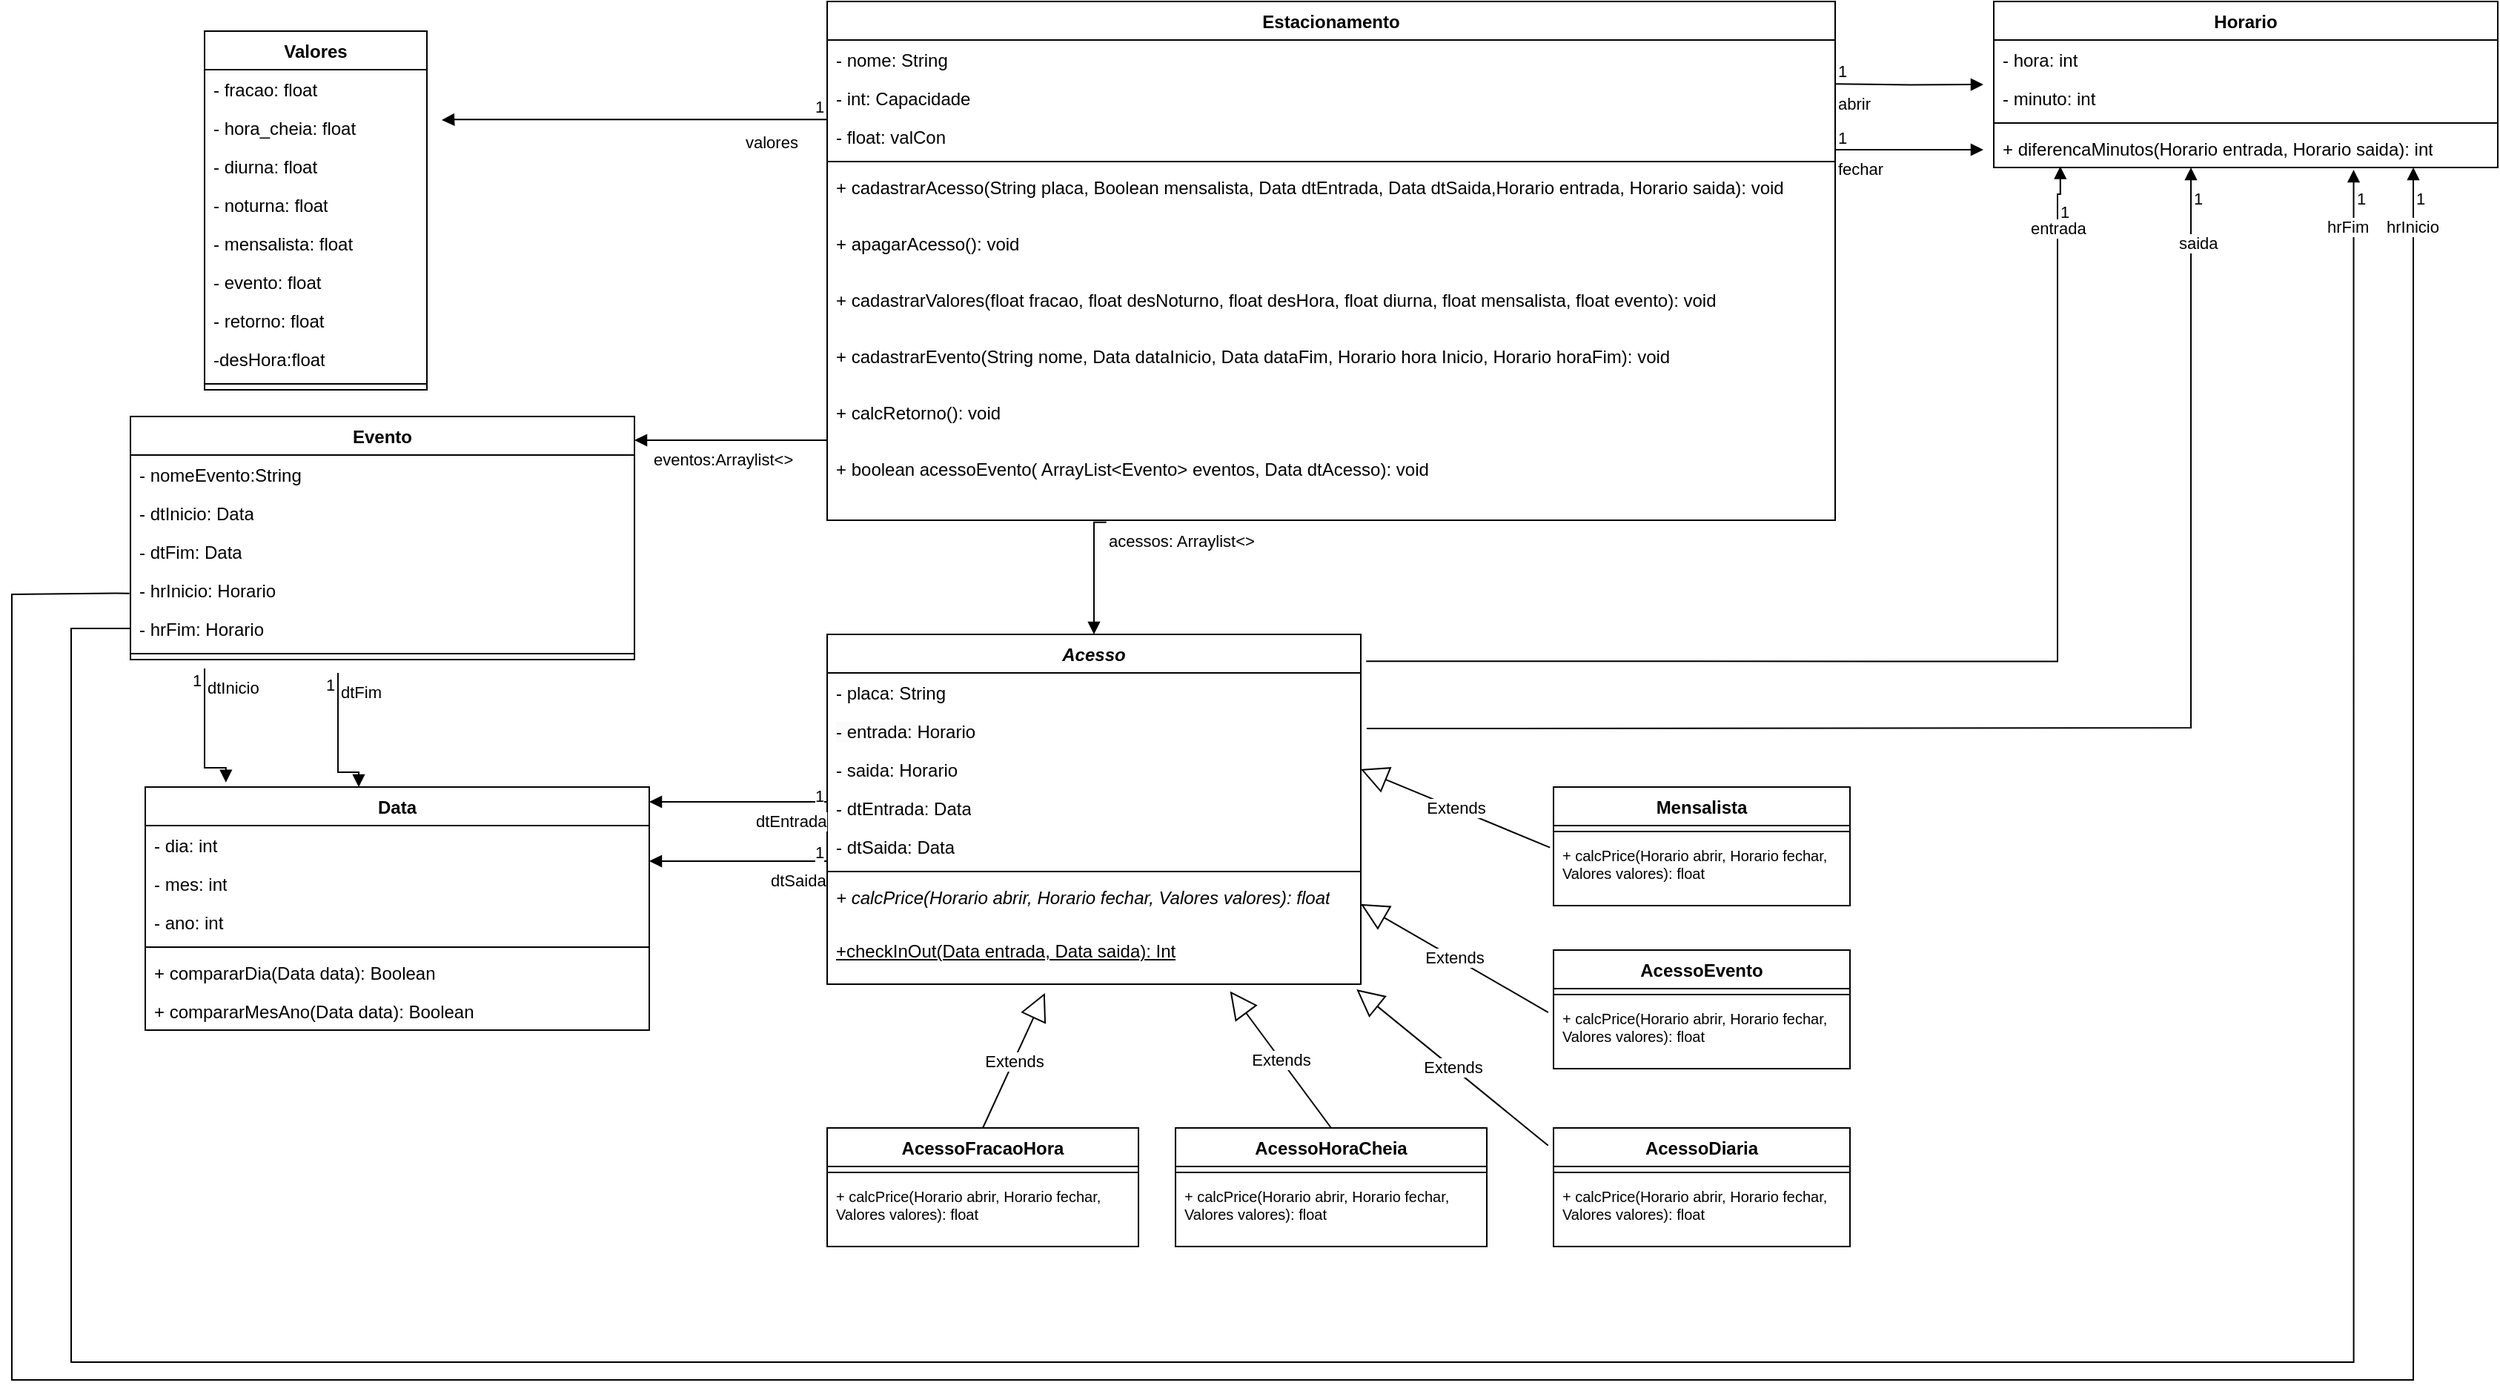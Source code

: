 <mxfile version="21.6.1" type="google">
  <diagram name="Página-1" id="K4VZ-ZxBRNYr0ZyjHb1p">
    <mxGraphModel grid="1" page="1" gridSize="10" guides="1" tooltips="1" connect="1" arrows="1" fold="1" pageScale="1" pageWidth="827" pageHeight="1169" math="0" shadow="0">
      <root>
        <mxCell id="0" />
        <mxCell id="1" parent="0" />
        <mxCell id="sTXnCufKBytnzqRQy0jV-4" value="Estacionamento" style="swimlane;fontStyle=1;align=center;verticalAlign=top;childLayout=stackLayout;horizontal=1;startSize=26;horizontalStack=0;resizeParent=1;resizeParentMax=0;resizeLast=0;collapsible=1;marginBottom=0;whiteSpace=wrap;html=1;" vertex="1" parent="1">
          <mxGeometry x="40" y="40" width="680" height="350" as="geometry" />
        </mxCell>
        <mxCell id="sTXnCufKBytnzqRQy0jV-5" value="- nome: String" style="text;strokeColor=none;fillColor=none;align=left;verticalAlign=top;spacingLeft=4;spacingRight=4;overflow=hidden;rotatable=0;points=[[0,0.5],[1,0.5]];portConstraint=eastwest;whiteSpace=wrap;html=1;" vertex="1" parent="sTXnCufKBytnzqRQy0jV-4">
          <mxGeometry y="26" width="680" height="26" as="geometry" />
        </mxCell>
        <mxCell id="sTXnCufKBytnzqRQy0jV-8" value="- int: Capacidade" style="text;strokeColor=none;fillColor=none;align=left;verticalAlign=top;spacingLeft=4;spacingRight=4;overflow=hidden;rotatable=0;points=[[0,0.5],[1,0.5]];portConstraint=eastwest;whiteSpace=wrap;html=1;" vertex="1" parent="sTXnCufKBytnzqRQy0jV-4">
          <mxGeometry y="52" width="680" height="26" as="geometry" />
        </mxCell>
        <mxCell id="sTXnCufKBytnzqRQy0jV-9" value="- float: valCon" style="text;strokeColor=none;fillColor=none;align=left;verticalAlign=top;spacingLeft=4;spacingRight=4;overflow=hidden;rotatable=0;points=[[0,0.5],[1,0.5]];portConstraint=eastwest;whiteSpace=wrap;html=1;" vertex="1" parent="sTXnCufKBytnzqRQy0jV-4">
          <mxGeometry y="78" width="680" height="26" as="geometry" />
        </mxCell>
        <mxCell id="sTXnCufKBytnzqRQy0jV-6" value="" style="line;strokeWidth=1;fillColor=none;align=left;verticalAlign=middle;spacingTop=-1;spacingLeft=3;spacingRight=3;rotatable=0;labelPosition=right;points=[];portConstraint=eastwest;strokeColor=inherit;" vertex="1" parent="sTXnCufKBytnzqRQy0jV-4">
          <mxGeometry y="104" width="680" height="8" as="geometry" />
        </mxCell>
        <mxCell id="sTXnCufKBytnzqRQy0jV-7" value="+ cadastrarAcesso(String placa, Boolean mensalista, Data dtEntrada, Data dtSaida,Horario entrada, Horario saida): void" style="text;strokeColor=none;fillColor=none;align=left;verticalAlign=top;spacingLeft=4;spacingRight=4;overflow=hidden;rotatable=0;points=[[0,0.5],[1,0.5]];portConstraint=eastwest;whiteSpace=wrap;html=1;" vertex="1" parent="sTXnCufKBytnzqRQy0jV-4">
          <mxGeometry y="112" width="680" height="38" as="geometry" />
        </mxCell>
        <mxCell id="sTXnCufKBytnzqRQy0jV-12" value="+ apagarAcesso(): void" style="text;strokeColor=none;fillColor=none;align=left;verticalAlign=top;spacingLeft=4;spacingRight=4;overflow=hidden;rotatable=0;points=[[0,0.5],[1,0.5]];portConstraint=eastwest;whiteSpace=wrap;html=1;" vertex="1" parent="sTXnCufKBytnzqRQy0jV-4">
          <mxGeometry y="150" width="680" height="38" as="geometry" />
        </mxCell>
        <mxCell id="sTXnCufKBytnzqRQy0jV-13" value="+ cadastrarValores(float fracao, float desNoturno, float desHora, float diurna, float mensalista, float evento): void" style="text;strokeColor=none;fillColor=none;align=left;verticalAlign=top;spacingLeft=4;spacingRight=4;overflow=hidden;rotatable=0;points=[[0,0.5],[1,0.5]];portConstraint=eastwest;whiteSpace=wrap;html=1;" vertex="1" parent="sTXnCufKBytnzqRQy0jV-4">
          <mxGeometry y="188" width="680" height="38" as="geometry" />
        </mxCell>
        <mxCell id="sTXnCufKBytnzqRQy0jV-14" value="+ cadastrarEvento(String nome, Data dataInicio, Data dataFim, Horario hora Inicio, Horario horaFim): void" style="text;strokeColor=none;fillColor=none;align=left;verticalAlign=top;spacingLeft=4;spacingRight=4;overflow=hidden;rotatable=0;points=[[0,0.5],[1,0.5]];portConstraint=eastwest;whiteSpace=wrap;html=1;" vertex="1" parent="sTXnCufKBytnzqRQy0jV-4">
          <mxGeometry y="226" width="680" height="38" as="geometry" />
        </mxCell>
        <mxCell id="sTXnCufKBytnzqRQy0jV-15" value="+ calcRetorno(): void" style="text;strokeColor=none;fillColor=none;align=left;verticalAlign=top;spacingLeft=4;spacingRight=4;overflow=hidden;rotatable=0;points=[[0,0.5],[1,0.5]];portConstraint=eastwest;whiteSpace=wrap;html=1;" vertex="1" parent="sTXnCufKBytnzqRQy0jV-4">
          <mxGeometry y="264" width="680" height="38" as="geometry" />
        </mxCell>
        <mxCell id="sTXnCufKBytnzqRQy0jV-16" value="+ boolean acessoEvento( ArrayList&amp;lt;Evento&amp;gt; eventos, Data dtAcesso): void" style="text;strokeColor=none;fillColor=none;align=left;verticalAlign=top;spacingLeft=4;spacingRight=4;overflow=hidden;rotatable=0;points=[[0,0.5],[1,0.5]];portConstraint=eastwest;whiteSpace=wrap;html=1;" vertex="1" parent="sTXnCufKBytnzqRQy0jV-4">
          <mxGeometry y="302" width="680" height="48" as="geometry" />
        </mxCell>
        <mxCell id="sTXnCufKBytnzqRQy0jV-17" value="&lt;i&gt;Acesso&lt;/i&gt;" style="swimlane;fontStyle=1;align=center;verticalAlign=top;childLayout=stackLayout;horizontal=1;startSize=26;horizontalStack=0;resizeParent=1;resizeParentMax=0;resizeLast=0;collapsible=1;marginBottom=0;whiteSpace=wrap;html=1;" vertex="1" parent="1">
          <mxGeometry x="40" y="467" width="360" height="236" as="geometry" />
        </mxCell>
        <mxCell id="sTXnCufKBytnzqRQy0jV-18" value="- placa: String" style="text;strokeColor=none;fillColor=none;align=left;verticalAlign=top;spacingLeft=4;spacingRight=4;overflow=hidden;rotatable=0;points=[[0,0.5],[1,0.5]];portConstraint=eastwest;whiteSpace=wrap;html=1;" vertex="1" parent="sTXnCufKBytnzqRQy0jV-17">
          <mxGeometry y="26" width="360" height="26" as="geometry" />
        </mxCell>
        <mxCell id="sTXnCufKBytnzqRQy0jV-21" value="&lt;span style=&quot;color: rgb(0, 0, 0); font-family: Helvetica; font-size: 12px; font-style: normal; font-variant-ligatures: normal; font-variant-caps: normal; font-weight: 400; letter-spacing: normal; orphans: 2; text-align: left; text-indent: 0px; text-transform: none; widows: 2; word-spacing: 0px; -webkit-text-stroke-width: 0px; background-color: rgb(251, 251, 251); text-decoration-thickness: initial; text-decoration-style: initial; text-decoration-color: initial; float: none; display: inline !important;&quot;&gt;- entrada: Horario&lt;/span&gt;" style="text;strokeColor=none;fillColor=none;align=left;verticalAlign=top;spacingLeft=4;spacingRight=4;overflow=hidden;rotatable=0;points=[[0,0.5],[1,0.5]];portConstraint=eastwest;whiteSpace=wrap;html=1;" vertex="1" parent="sTXnCufKBytnzqRQy0jV-17">
          <mxGeometry y="52" width="360" height="26" as="geometry" />
        </mxCell>
        <mxCell id="sTXnCufKBytnzqRQy0jV-22" value="- saida: Horario" style="text;strokeColor=none;fillColor=none;align=left;verticalAlign=top;spacingLeft=4;spacingRight=4;overflow=hidden;rotatable=0;points=[[0,0.5],[1,0.5]];portConstraint=eastwest;whiteSpace=wrap;html=1;" vertex="1" parent="sTXnCufKBytnzqRQy0jV-17">
          <mxGeometry y="78" width="360" height="26" as="geometry" />
        </mxCell>
        <mxCell id="sTXnCufKBytnzqRQy0jV-23" value="- dtEntrada: Data" style="text;strokeColor=none;fillColor=none;align=left;verticalAlign=top;spacingLeft=4;spacingRight=4;overflow=hidden;rotatable=0;points=[[0,0.5],[1,0.5]];portConstraint=eastwest;whiteSpace=wrap;html=1;" vertex="1" parent="sTXnCufKBytnzqRQy0jV-17">
          <mxGeometry y="104" width="360" height="26" as="geometry" />
        </mxCell>
        <mxCell id="sTXnCufKBytnzqRQy0jV-24" value="- dtSaida: Data" style="text;strokeColor=none;fillColor=none;align=left;verticalAlign=top;spacingLeft=4;spacingRight=4;overflow=hidden;rotatable=0;points=[[0,0.5],[1,0.5]];portConstraint=eastwest;whiteSpace=wrap;html=1;" vertex="1" parent="sTXnCufKBytnzqRQy0jV-17">
          <mxGeometry y="130" width="360" height="26" as="geometry" />
        </mxCell>
        <mxCell id="sTXnCufKBytnzqRQy0jV-19" value="" style="line;strokeWidth=1;fillColor=none;align=left;verticalAlign=middle;spacingTop=-1;spacingLeft=3;spacingRight=3;rotatable=0;labelPosition=right;points=[];portConstraint=eastwest;strokeColor=inherit;" vertex="1" parent="sTXnCufKBytnzqRQy0jV-17">
          <mxGeometry y="156" width="360" height="8" as="geometry" />
        </mxCell>
        <mxCell id="sTXnCufKBytnzqRQy0jV-20" value="&lt;i&gt;+ calcPrice(Horario abrir, Horario fechar, Valores valores): float&lt;/i&gt;" style="text;strokeColor=none;fillColor=none;align=left;verticalAlign=top;spacingLeft=4;spacingRight=4;overflow=hidden;rotatable=0;points=[[0,0.5],[1,0.5]];portConstraint=eastwest;whiteSpace=wrap;html=1;" vertex="1" parent="sTXnCufKBytnzqRQy0jV-17">
          <mxGeometry y="164" width="360" height="36" as="geometry" />
        </mxCell>
        <mxCell id="sTXnCufKBytnzqRQy0jV-25" value="&lt;u&gt;+checkInOut(Data entrada, Data saida): Int&lt;/u&gt;" style="text;strokeColor=none;fillColor=none;align=left;verticalAlign=top;spacingLeft=4;spacingRight=4;overflow=hidden;rotatable=0;points=[[0,0.5],[1,0.5]];portConstraint=eastwest;whiteSpace=wrap;html=1;" vertex="1" parent="sTXnCufKBytnzqRQy0jV-17">
          <mxGeometry y="200" width="360" height="36" as="geometry" />
        </mxCell>
        <mxCell id="sTXnCufKBytnzqRQy0jV-26" value="AcessoHoraCheia" style="swimlane;fontStyle=1;align=center;verticalAlign=top;childLayout=stackLayout;horizontal=1;startSize=26;horizontalStack=0;resizeParent=1;resizeParentMax=0;resizeLast=0;collapsible=1;marginBottom=0;whiteSpace=wrap;html=1;" vertex="1" parent="1">
          <mxGeometry x="275" y="800" width="210" height="80" as="geometry" />
        </mxCell>
        <mxCell id="sTXnCufKBytnzqRQy0jV-28" value="" style="line;strokeWidth=1;fillColor=none;align=left;verticalAlign=middle;spacingTop=-1;spacingLeft=3;spacingRight=3;rotatable=0;labelPosition=right;points=[];portConstraint=eastwest;strokeColor=inherit;" vertex="1" parent="sTXnCufKBytnzqRQy0jV-26">
          <mxGeometry y="26" width="210" height="8" as="geometry" />
        </mxCell>
        <mxCell id="sTXnCufKBytnzqRQy0jV-29" value="&lt;span style=&quot;border-color: var(--border-color); font-size: 10px;&quot;&gt;+ calcPrice(Horario abrir, Horario fechar, Valores valores): float&lt;/span&gt;" style="text;strokeColor=none;fillColor=none;align=left;verticalAlign=top;spacingLeft=4;spacingRight=4;overflow=hidden;rotatable=0;points=[[0,0.5],[1,0.5]];portConstraint=eastwest;whiteSpace=wrap;html=1;fontSize=10;" vertex="1" parent="sTXnCufKBytnzqRQy0jV-26">
          <mxGeometry y="34" width="210" height="46" as="geometry" />
        </mxCell>
        <mxCell id="sTXnCufKBytnzqRQy0jV-30" value="AcessoFracaoHora" style="swimlane;fontStyle=1;align=center;verticalAlign=top;childLayout=stackLayout;horizontal=1;startSize=26;horizontalStack=0;resizeParent=1;resizeParentMax=0;resizeLast=0;collapsible=1;marginBottom=0;whiteSpace=wrap;html=1;" vertex="1" parent="1">
          <mxGeometry x="40" y="800" width="210" height="80" as="geometry" />
        </mxCell>
        <mxCell id="sTXnCufKBytnzqRQy0jV-31" value="" style="line;strokeWidth=1;fillColor=none;align=left;verticalAlign=middle;spacingTop=-1;spacingLeft=3;spacingRight=3;rotatable=0;labelPosition=right;points=[];portConstraint=eastwest;strokeColor=inherit;" vertex="1" parent="sTXnCufKBytnzqRQy0jV-30">
          <mxGeometry y="26" width="210" height="8" as="geometry" />
        </mxCell>
        <mxCell id="sTXnCufKBytnzqRQy0jV-32" value="&lt;span style=&quot;border-color: var(--border-color); font-size: 10px;&quot;&gt;+ calcPrice(Horario abrir, Horario fechar, Valores valores): float&lt;/span&gt;" style="text;strokeColor=none;fillColor=none;align=left;verticalAlign=top;spacingLeft=4;spacingRight=4;overflow=hidden;rotatable=0;points=[[0,0.5],[1,0.5]];portConstraint=eastwest;whiteSpace=wrap;html=1;fontSize=10;" vertex="1" parent="sTXnCufKBytnzqRQy0jV-30">
          <mxGeometry y="34" width="210" height="46" as="geometry" />
        </mxCell>
        <mxCell id="sTXnCufKBytnzqRQy0jV-33" value="AcessoEvento" style="swimlane;fontStyle=1;align=center;verticalAlign=top;childLayout=stackLayout;horizontal=1;startSize=26;horizontalStack=0;resizeParent=1;resizeParentMax=0;resizeLast=0;collapsible=1;marginBottom=0;whiteSpace=wrap;html=1;" vertex="1" parent="1">
          <mxGeometry x="530" y="680" width="200" height="80" as="geometry" />
        </mxCell>
        <mxCell id="sTXnCufKBytnzqRQy0jV-34" value="" style="line;strokeWidth=1;fillColor=none;align=left;verticalAlign=middle;spacingTop=-1;spacingLeft=3;spacingRight=3;rotatable=0;labelPosition=right;points=[];portConstraint=eastwest;strokeColor=inherit;" vertex="1" parent="sTXnCufKBytnzqRQy0jV-33">
          <mxGeometry y="26" width="200" height="8" as="geometry" />
        </mxCell>
        <mxCell id="sTXnCufKBytnzqRQy0jV-35" value="&lt;span style=&quot;border-color: var(--border-color); font-size: 10px;&quot;&gt;&lt;font style=&quot;font-size: 10px;&quot;&gt;+ calcPrice(Horario abrir, Horario fechar, Valores valores): float&lt;/font&gt;&lt;/span&gt;" style="text;strokeColor=none;fillColor=none;align=left;verticalAlign=top;spacingLeft=4;spacingRight=4;overflow=hidden;rotatable=0;points=[[0,0.5],[1,0.5]];portConstraint=eastwest;whiteSpace=wrap;html=1;fontSize=10;" vertex="1" parent="sTXnCufKBytnzqRQy0jV-33">
          <mxGeometry y="34" width="200" height="46" as="geometry" />
        </mxCell>
        <mxCell id="sTXnCufKBytnzqRQy0jV-36" value="Mensalista" style="swimlane;fontStyle=1;align=center;verticalAlign=top;childLayout=stackLayout;horizontal=1;startSize=26;horizontalStack=0;resizeParent=1;resizeParentMax=0;resizeLast=0;collapsible=1;marginBottom=0;whiteSpace=wrap;html=1;" vertex="1" parent="1">
          <mxGeometry x="530" y="570" width="200" height="80" as="geometry" />
        </mxCell>
        <mxCell id="sTXnCufKBytnzqRQy0jV-37" value="" style="line;strokeWidth=1;fillColor=none;align=left;verticalAlign=middle;spacingTop=-1;spacingLeft=3;spacingRight=3;rotatable=0;labelPosition=right;points=[];portConstraint=eastwest;strokeColor=inherit;" vertex="1" parent="sTXnCufKBytnzqRQy0jV-36">
          <mxGeometry y="26" width="200" height="8" as="geometry" />
        </mxCell>
        <mxCell id="sTXnCufKBytnzqRQy0jV-38" value="+ calcPrice(Horario abrir, Horario fechar, Valores valores): float" style="text;strokeColor=none;fillColor=none;align=left;verticalAlign=top;spacingLeft=4;spacingRight=4;overflow=hidden;rotatable=0;points=[[0,0.5],[1,0.5]];portConstraint=eastwest;whiteSpace=wrap;html=1;fontSize=10;" vertex="1" parent="sTXnCufKBytnzqRQy0jV-36">
          <mxGeometry y="34" width="200" height="46" as="geometry" />
        </mxCell>
        <mxCell id="sTXnCufKBytnzqRQy0jV-39" value="AcessoDiaria" style="swimlane;fontStyle=1;align=center;verticalAlign=top;childLayout=stackLayout;horizontal=1;startSize=26;horizontalStack=0;resizeParent=1;resizeParentMax=0;resizeLast=0;collapsible=1;marginBottom=0;whiteSpace=wrap;html=1;" vertex="1" parent="1">
          <mxGeometry x="530" y="800" width="200" height="80" as="geometry" />
        </mxCell>
        <mxCell id="sTXnCufKBytnzqRQy0jV-40" value="" style="line;strokeWidth=1;fillColor=none;align=left;verticalAlign=middle;spacingTop=-1;spacingLeft=3;spacingRight=3;rotatable=0;labelPosition=right;points=[];portConstraint=eastwest;strokeColor=inherit;" vertex="1" parent="sTXnCufKBytnzqRQy0jV-39">
          <mxGeometry y="26" width="200" height="8" as="geometry" />
        </mxCell>
        <mxCell id="sTXnCufKBytnzqRQy0jV-41" value="&lt;span style=&quot;border-color: var(--border-color); font-size: 10px;&quot;&gt;+ calcPrice(Horario abrir, Horario fechar, Valores valores): float&lt;/span&gt;" style="text;strokeColor=none;fillColor=none;align=left;verticalAlign=top;spacingLeft=4;spacingRight=4;overflow=hidden;rotatable=0;points=[[0,0.5],[1,0.5]];portConstraint=eastwest;whiteSpace=wrap;html=1;fontSize=10;" vertex="1" parent="sTXnCufKBytnzqRQy0jV-39">
          <mxGeometry y="34" width="200" height="46" as="geometry" />
        </mxCell>
        <mxCell id="sTXnCufKBytnzqRQy0jV-42" value="Horario" style="swimlane;fontStyle=1;align=center;verticalAlign=top;childLayout=stackLayout;horizontal=1;startSize=26;horizontalStack=0;resizeParent=1;resizeParentMax=0;resizeLast=0;collapsible=1;marginBottom=0;whiteSpace=wrap;html=1;" vertex="1" parent="1">
          <mxGeometry x="827" y="40" width="340" height="112" as="geometry" />
        </mxCell>
        <mxCell id="sTXnCufKBytnzqRQy0jV-43" value="- hora: int" style="text;strokeColor=none;fillColor=none;align=left;verticalAlign=top;spacingLeft=4;spacingRight=4;overflow=hidden;rotatable=0;points=[[0,0.5],[1,0.5]];portConstraint=eastwest;whiteSpace=wrap;html=1;" vertex="1" parent="sTXnCufKBytnzqRQy0jV-42">
          <mxGeometry y="26" width="340" height="26" as="geometry" />
        </mxCell>
        <mxCell id="sTXnCufKBytnzqRQy0jV-46" value="- minuto: int" style="text;strokeColor=none;fillColor=none;align=left;verticalAlign=top;spacingLeft=4;spacingRight=4;overflow=hidden;rotatable=0;points=[[0,0.5],[1,0.5]];portConstraint=eastwest;whiteSpace=wrap;html=1;" vertex="1" parent="sTXnCufKBytnzqRQy0jV-42">
          <mxGeometry y="52" width="340" height="26" as="geometry" />
        </mxCell>
        <mxCell id="sTXnCufKBytnzqRQy0jV-44" value="" style="line;strokeWidth=1;fillColor=none;align=left;verticalAlign=middle;spacingTop=-1;spacingLeft=3;spacingRight=3;rotatable=0;labelPosition=right;points=[];portConstraint=eastwest;strokeColor=inherit;" vertex="1" parent="sTXnCufKBytnzqRQy0jV-42">
          <mxGeometry y="78" width="340" height="8" as="geometry" />
        </mxCell>
        <mxCell id="sTXnCufKBytnzqRQy0jV-45" value="+ diferencaMinutos(Horario entrada, Horario saida): int" style="text;strokeColor=none;fillColor=none;align=left;verticalAlign=top;spacingLeft=4;spacingRight=4;overflow=hidden;rotatable=0;points=[[0,0.5],[1,0.5]];portConstraint=eastwest;whiteSpace=wrap;html=1;" vertex="1" parent="sTXnCufKBytnzqRQy0jV-42">
          <mxGeometry y="86" width="340" height="26" as="geometry" />
        </mxCell>
        <mxCell id="sTXnCufKBytnzqRQy0jV-47" value="Data" style="swimlane;fontStyle=1;align=center;verticalAlign=top;childLayout=stackLayout;horizontal=1;startSize=26;horizontalStack=0;resizeParent=1;resizeParentMax=0;resizeLast=0;collapsible=1;marginBottom=0;whiteSpace=wrap;html=1;" vertex="1" parent="1">
          <mxGeometry x="-420" y="570" width="340" height="164" as="geometry" />
        </mxCell>
        <mxCell id="sTXnCufKBytnzqRQy0jV-48" value="- dia: int" style="text;strokeColor=none;fillColor=none;align=left;verticalAlign=top;spacingLeft=4;spacingRight=4;overflow=hidden;rotatable=0;points=[[0,0.5],[1,0.5]];portConstraint=eastwest;whiteSpace=wrap;html=1;" vertex="1" parent="sTXnCufKBytnzqRQy0jV-47">
          <mxGeometry y="26" width="340" height="26" as="geometry" />
        </mxCell>
        <mxCell id="sTXnCufKBytnzqRQy0jV-49" value="- mes: int" style="text;strokeColor=none;fillColor=none;align=left;verticalAlign=top;spacingLeft=4;spacingRight=4;overflow=hidden;rotatable=0;points=[[0,0.5],[1,0.5]];portConstraint=eastwest;whiteSpace=wrap;html=1;" vertex="1" parent="sTXnCufKBytnzqRQy0jV-47">
          <mxGeometry y="52" width="340" height="26" as="geometry" />
        </mxCell>
        <mxCell id="sTXnCufKBytnzqRQy0jV-52" value="- ano: int" style="text;strokeColor=none;fillColor=none;align=left;verticalAlign=top;spacingLeft=4;spacingRight=4;overflow=hidden;rotatable=0;points=[[0,0.5],[1,0.5]];portConstraint=eastwest;whiteSpace=wrap;html=1;" vertex="1" parent="sTXnCufKBytnzqRQy0jV-47">
          <mxGeometry y="78" width="340" height="26" as="geometry" />
        </mxCell>
        <mxCell id="sTXnCufKBytnzqRQy0jV-50" value="" style="line;strokeWidth=1;fillColor=none;align=left;verticalAlign=middle;spacingTop=-1;spacingLeft=3;spacingRight=3;rotatable=0;labelPosition=right;points=[];portConstraint=eastwest;strokeColor=inherit;" vertex="1" parent="sTXnCufKBytnzqRQy0jV-47">
          <mxGeometry y="104" width="340" height="8" as="geometry" />
        </mxCell>
        <mxCell id="sTXnCufKBytnzqRQy0jV-51" value="+ compararDia(Data data): Boolean" style="text;strokeColor=none;fillColor=none;align=left;verticalAlign=top;spacingLeft=4;spacingRight=4;overflow=hidden;rotatable=0;points=[[0,0.5],[1,0.5]];portConstraint=eastwest;whiteSpace=wrap;html=1;" vertex="1" parent="sTXnCufKBytnzqRQy0jV-47">
          <mxGeometry y="112" width="340" height="26" as="geometry" />
        </mxCell>
        <mxCell id="sTXnCufKBytnzqRQy0jV-53" value="+ compararMesAno(Data data): Boolean" style="text;strokeColor=none;fillColor=none;align=left;verticalAlign=top;spacingLeft=4;spacingRight=4;overflow=hidden;rotatable=0;points=[[0,0.5],[1,0.5]];portConstraint=eastwest;whiteSpace=wrap;html=1;" vertex="1" parent="sTXnCufKBytnzqRQy0jV-47">
          <mxGeometry y="138" width="340" height="26" as="geometry" />
        </mxCell>
        <mxCell id="sTXnCufKBytnzqRQy0jV-54" value="Evento" style="swimlane;fontStyle=1;align=center;verticalAlign=top;childLayout=stackLayout;horizontal=1;startSize=26;horizontalStack=0;resizeParent=1;resizeParentMax=0;resizeLast=0;collapsible=1;marginBottom=0;whiteSpace=wrap;html=1;" vertex="1" parent="1">
          <mxGeometry x="-430" y="320" width="340" height="164" as="geometry" />
        </mxCell>
        <mxCell id="sTXnCufKBytnzqRQy0jV-55" value="- nomeEvento:String" style="text;strokeColor=none;fillColor=none;align=left;verticalAlign=top;spacingLeft=4;spacingRight=4;overflow=hidden;rotatable=0;points=[[0,0.5],[1,0.5]];portConstraint=eastwest;whiteSpace=wrap;html=1;" vertex="1" parent="sTXnCufKBytnzqRQy0jV-54">
          <mxGeometry y="26" width="340" height="26" as="geometry" />
        </mxCell>
        <mxCell id="sTXnCufKBytnzqRQy0jV-56" value="- dtInicio: Data" style="text;strokeColor=none;fillColor=none;align=left;verticalAlign=top;spacingLeft=4;spacingRight=4;overflow=hidden;rotatable=0;points=[[0,0.5],[1,0.5]];portConstraint=eastwest;whiteSpace=wrap;html=1;" vertex="1" parent="sTXnCufKBytnzqRQy0jV-54">
          <mxGeometry y="52" width="340" height="26" as="geometry" />
        </mxCell>
        <mxCell id="sTXnCufKBytnzqRQy0jV-57" value="- dtFim: Data" style="text;strokeColor=none;fillColor=none;align=left;verticalAlign=top;spacingLeft=4;spacingRight=4;overflow=hidden;rotatable=0;points=[[0,0.5],[1,0.5]];portConstraint=eastwest;whiteSpace=wrap;html=1;" vertex="1" parent="sTXnCufKBytnzqRQy0jV-54">
          <mxGeometry y="78" width="340" height="26" as="geometry" />
        </mxCell>
        <mxCell id="sTXnCufKBytnzqRQy0jV-61" value="- hrInicio: Horario" style="text;strokeColor=none;fillColor=none;align=left;verticalAlign=top;spacingLeft=4;spacingRight=4;overflow=hidden;rotatable=0;points=[[0,0.5],[1,0.5]];portConstraint=eastwest;whiteSpace=wrap;html=1;" vertex="1" parent="sTXnCufKBytnzqRQy0jV-54">
          <mxGeometry y="104" width="340" height="26" as="geometry" />
        </mxCell>
        <mxCell id="sTXnCufKBytnzqRQy0jV-62" value="- hrFim: Horario" style="text;strokeColor=none;fillColor=none;align=left;verticalAlign=top;spacingLeft=4;spacingRight=4;overflow=hidden;rotatable=0;points=[[0,0.5],[1,0.5]];portConstraint=eastwest;whiteSpace=wrap;html=1;" vertex="1" parent="sTXnCufKBytnzqRQy0jV-54">
          <mxGeometry y="130" width="340" height="26" as="geometry" />
        </mxCell>
        <mxCell id="sTXnCufKBytnzqRQy0jV-58" value="" style="line;strokeWidth=1;fillColor=none;align=left;verticalAlign=middle;spacingTop=-1;spacingLeft=3;spacingRight=3;rotatable=0;labelPosition=right;points=[];portConstraint=eastwest;strokeColor=inherit;" vertex="1" parent="sTXnCufKBytnzqRQy0jV-54">
          <mxGeometry y="156" width="340" height="8" as="geometry" />
        </mxCell>
        <mxCell id="sTXnCufKBytnzqRQy0jV-67" value="Valores" style="swimlane;fontStyle=1;align=center;verticalAlign=top;childLayout=stackLayout;horizontal=1;startSize=26;horizontalStack=0;resizeParent=1;resizeParentMax=0;resizeLast=0;collapsible=1;marginBottom=0;whiteSpace=wrap;html=1;" vertex="1" parent="1">
          <mxGeometry x="-380" y="60" width="150" height="242" as="geometry" />
        </mxCell>
        <mxCell id="sTXnCufKBytnzqRQy0jV-68" value="- fracao: float" style="text;strokeColor=none;fillColor=none;align=left;verticalAlign=top;spacingLeft=4;spacingRight=4;overflow=hidden;rotatable=0;points=[[0,0.5],[1,0.5]];portConstraint=eastwest;whiteSpace=wrap;html=1;" vertex="1" parent="sTXnCufKBytnzqRQy0jV-67">
          <mxGeometry y="26" width="150" height="26" as="geometry" />
        </mxCell>
        <mxCell id="sTXnCufKBytnzqRQy0jV-69" value="- hora_cheia: float" style="text;strokeColor=none;fillColor=none;align=left;verticalAlign=top;spacingLeft=4;spacingRight=4;overflow=hidden;rotatable=0;points=[[0,0.5],[1,0.5]];portConstraint=eastwest;whiteSpace=wrap;html=1;" vertex="1" parent="sTXnCufKBytnzqRQy0jV-67">
          <mxGeometry y="52" width="150" height="26" as="geometry" />
        </mxCell>
        <mxCell id="sTXnCufKBytnzqRQy0jV-70" value="- diurna: float" style="text;strokeColor=none;fillColor=none;align=left;verticalAlign=top;spacingLeft=4;spacingRight=4;overflow=hidden;rotatable=0;points=[[0,0.5],[1,0.5]];portConstraint=eastwest;whiteSpace=wrap;html=1;" vertex="1" parent="sTXnCufKBytnzqRQy0jV-67">
          <mxGeometry y="78" width="150" height="26" as="geometry" />
        </mxCell>
        <mxCell id="sTXnCufKBytnzqRQy0jV-71" value="- noturna: float" style="text;strokeColor=none;fillColor=none;align=left;verticalAlign=top;spacingLeft=4;spacingRight=4;overflow=hidden;rotatable=0;points=[[0,0.5],[1,0.5]];portConstraint=eastwest;whiteSpace=wrap;html=1;" vertex="1" parent="sTXnCufKBytnzqRQy0jV-67">
          <mxGeometry y="104" width="150" height="26" as="geometry" />
        </mxCell>
        <mxCell id="sTXnCufKBytnzqRQy0jV-72" value="- mensalista: float" style="text;strokeColor=none;fillColor=none;align=left;verticalAlign=top;spacingLeft=4;spacingRight=4;overflow=hidden;rotatable=0;points=[[0,0.5],[1,0.5]];portConstraint=eastwest;whiteSpace=wrap;html=1;" vertex="1" parent="sTXnCufKBytnzqRQy0jV-67">
          <mxGeometry y="130" width="150" height="26" as="geometry" />
        </mxCell>
        <mxCell id="sTXnCufKBytnzqRQy0jV-73" value="- evento: float" style="text;strokeColor=none;fillColor=none;align=left;verticalAlign=top;spacingLeft=4;spacingRight=4;overflow=hidden;rotatable=0;points=[[0,0.5],[1,0.5]];portConstraint=eastwest;whiteSpace=wrap;html=1;" vertex="1" parent="sTXnCufKBytnzqRQy0jV-67">
          <mxGeometry y="156" width="150" height="26" as="geometry" />
        </mxCell>
        <mxCell id="sTXnCufKBytnzqRQy0jV-74" value="- retorno: float" style="text;strokeColor=none;fillColor=none;align=left;verticalAlign=top;spacingLeft=4;spacingRight=4;overflow=hidden;rotatable=0;points=[[0,0.5],[1,0.5]];portConstraint=eastwest;whiteSpace=wrap;html=1;" vertex="1" parent="sTXnCufKBytnzqRQy0jV-67">
          <mxGeometry y="182" width="150" height="26" as="geometry" />
        </mxCell>
        <mxCell id="sTXnCufKBytnzqRQy0jV-75" value="-desHora:float" style="text;strokeColor=none;fillColor=none;align=left;verticalAlign=top;spacingLeft=4;spacingRight=4;overflow=hidden;rotatable=0;points=[[0,0.5],[1,0.5]];portConstraint=eastwest;whiteSpace=wrap;html=1;" vertex="1" parent="sTXnCufKBytnzqRQy0jV-67">
          <mxGeometry y="208" width="150" height="26" as="geometry" />
        </mxCell>
        <mxCell id="sTXnCufKBytnzqRQy0jV-76" style="line;strokeWidth=1;fillColor=none;align=left;verticalAlign=middle;spacingTop=-1;spacingLeft=3;spacingRight=3;rotatable=0;labelPosition=right;points=[];portConstraint=eastwest;strokeColor=inherit;" vertex="1" parent="sTXnCufKBytnzqRQy0jV-67">
          <mxGeometry y="234" width="150" height="8" as="geometry" />
        </mxCell>
        <mxCell id="sTXnCufKBytnzqRQy0jV-77" value="Extends" style="endArrow=block;endSize=16;endFill=0;html=1;rounded=0;exitX=0.5;exitY=0;exitDx=0;exitDy=0;entryX=0.408;entryY=1.167;entryDx=0;entryDy=0;entryPerimeter=0;" edge="1" parent="1" source="sTXnCufKBytnzqRQy0jV-30" target="sTXnCufKBytnzqRQy0jV-25">
          <mxGeometry width="160" relative="1" as="geometry">
            <mxPoint x="140" y="760" as="sourcePoint" />
            <mxPoint x="300" y="760" as="targetPoint" />
          </mxGeometry>
        </mxCell>
        <mxCell id="sTXnCufKBytnzqRQy0jV-78" value="Extends" style="endArrow=block;endSize=16;endFill=0;html=1;rounded=0;exitX=0.5;exitY=0;exitDx=0;exitDy=0;entryX=0.755;entryY=1.134;entryDx=0;entryDy=0;entryPerimeter=0;" edge="1" parent="1" source="sTXnCufKBytnzqRQy0jV-26" target="sTXnCufKBytnzqRQy0jV-25">
          <mxGeometry width="160" relative="1" as="geometry">
            <mxPoint x="370" y="760" as="sourcePoint" />
            <mxPoint x="530" y="760" as="targetPoint" />
          </mxGeometry>
        </mxCell>
        <mxCell id="sTXnCufKBytnzqRQy0jV-79" value="Extends" style="endArrow=block;endSize=16;endFill=0;html=1;rounded=0;exitX=-0.018;exitY=0.149;exitDx=0;exitDy=0;exitPerimeter=0;entryX=0.992;entryY=1.097;entryDx=0;entryDy=0;entryPerimeter=0;" edge="1" parent="1" source="sTXnCufKBytnzqRQy0jV-39" target="sTXnCufKBytnzqRQy0jV-25">
          <mxGeometry width="160" relative="1" as="geometry">
            <mxPoint x="390" y="730" as="sourcePoint" />
            <mxPoint x="410" y="710" as="targetPoint" />
          </mxGeometry>
        </mxCell>
        <mxCell id="sTXnCufKBytnzqRQy0jV-80" value="Extends" style="endArrow=block;endSize=16;endFill=0;html=1;rounded=0;exitX=-0.018;exitY=0.174;exitDx=0;exitDy=0;exitPerimeter=0;entryX=1;entryY=0.5;entryDx=0;entryDy=0;" edge="1" parent="1" source="sTXnCufKBytnzqRQy0jV-35" target="sTXnCufKBytnzqRQy0jV-20">
          <mxGeometry width="160" relative="1" as="geometry">
            <mxPoint x="430" y="570" as="sourcePoint" />
            <mxPoint x="400" y="550" as="targetPoint" />
          </mxGeometry>
        </mxCell>
        <mxCell id="sTXnCufKBytnzqRQy0jV-81" value="Extends" style="endArrow=block;endSize=16;endFill=0;html=1;rounded=0;exitX=-0.012;exitY=0.148;exitDx=0;exitDy=0;exitPerimeter=0;entryX=1;entryY=0.5;entryDx=0;entryDy=0;" edge="1" parent="1" source="sTXnCufKBytnzqRQy0jV-38" target="sTXnCufKBytnzqRQy0jV-22">
          <mxGeometry width="160" relative="1" as="geometry">
            <mxPoint x="500" y="470" as="sourcePoint" />
            <mxPoint x="410" y="540" as="targetPoint" />
          </mxGeometry>
        </mxCell>
        <mxCell id="sTXnCufKBytnzqRQy0jV-82" value="acessos: Arraylist&amp;lt;&amp;gt;" style="endArrow=block;endFill=1;html=1;edgeStyle=orthogonalEdgeStyle;align=left;verticalAlign=top;rounded=0;exitX=0.277;exitY=1.029;exitDx=0;exitDy=0;exitPerimeter=0;entryX=0.5;entryY=0;entryDx=0;entryDy=0;" edge="1" parent="1" source="sTXnCufKBytnzqRQy0jV-16" target="sTXnCufKBytnzqRQy0jV-17">
          <mxGeometry x="-1" relative="1" as="geometry">
            <mxPoint x="210" y="410" as="sourcePoint" />
            <mxPoint x="370" y="410" as="targetPoint" />
            <Array as="points">
              <mxPoint x="220" y="391" />
            </Array>
          </mxGeometry>
        </mxCell>
        <mxCell id="sTXnCufKBytnzqRQy0jV-84" value="eventos:Arraylist&amp;lt;&amp;gt;" style="endArrow=block;endFill=1;html=1;edgeStyle=orthogonalEdgeStyle;align=left;verticalAlign=top;rounded=0;" edge="1" parent="1">
          <mxGeometry x="0.832" relative="1" as="geometry">
            <mxPoint x="40" y="336" as="sourcePoint" />
            <mxPoint x="-90" y="336" as="targetPoint" />
            <Array as="points">
              <mxPoint x="30" y="336" />
            </Array>
            <mxPoint as="offset" />
          </mxGeometry>
        </mxCell>
        <mxCell id="sTXnCufKBytnzqRQy0jV-87" value="valores" style="endArrow=block;endFill=1;html=1;edgeStyle=orthogonalEdgeStyle;align=left;verticalAlign=top;rounded=0;exitX=0;exitY=0.063;exitDx=0;exitDy=0;exitPerimeter=0;" edge="1" parent="1" source="sTXnCufKBytnzqRQy0jV-9">
          <mxGeometry x="-0.56" y="2" relative="1" as="geometry">
            <mxPoint x="-70" y="320" as="sourcePoint" />
            <mxPoint x="-220" y="120" as="targetPoint" />
            <Array as="points">
              <mxPoint x="-210" y="120" />
            </Array>
            <mxPoint as="offset" />
          </mxGeometry>
        </mxCell>
        <mxCell id="sTXnCufKBytnzqRQy0jV-88" value="1" style="edgeLabel;resizable=0;html=1;align=left;verticalAlign=bottom;" connectable="0" vertex="1" parent="sTXnCufKBytnzqRQy0jV-87">
          <mxGeometry x="-1" relative="1" as="geometry">
            <mxPoint x="-10" as="offset" />
          </mxGeometry>
        </mxCell>
        <mxCell id="sTXnCufKBytnzqRQy0jV-93" value="abrir" style="endArrow=block;endFill=1;html=1;edgeStyle=orthogonalEdgeStyle;align=left;verticalAlign=top;rounded=0;" edge="1" parent="1">
          <mxGeometry x="-1" relative="1" as="geometry">
            <mxPoint x="720" y="95.66" as="sourcePoint" />
            <mxPoint x="820" y="96" as="targetPoint" />
          </mxGeometry>
        </mxCell>
        <mxCell id="sTXnCufKBytnzqRQy0jV-94" value="1" style="edgeLabel;resizable=0;html=1;align=left;verticalAlign=bottom;" connectable="0" vertex="1" parent="sTXnCufKBytnzqRQy0jV-93">
          <mxGeometry x="-1" relative="1" as="geometry" />
        </mxCell>
        <mxCell id="sTXnCufKBytnzqRQy0jV-95" value="fechar" style="endArrow=block;endFill=1;html=1;edgeStyle=orthogonalEdgeStyle;align=left;verticalAlign=top;rounded=0;" edge="1" parent="1">
          <mxGeometry x="-1" relative="1" as="geometry">
            <mxPoint x="720" y="140" as="sourcePoint" />
            <mxPoint x="820" y="140" as="targetPoint" />
          </mxGeometry>
        </mxCell>
        <mxCell id="sTXnCufKBytnzqRQy0jV-96" value="1" style="edgeLabel;resizable=0;html=1;align=left;verticalAlign=bottom;" connectable="0" vertex="1" parent="sTXnCufKBytnzqRQy0jV-95">
          <mxGeometry x="-1" relative="1" as="geometry" />
        </mxCell>
        <mxCell id="sTXnCufKBytnzqRQy0jV-98" value="dtInicio" style="endArrow=block;endFill=1;html=1;edgeStyle=orthogonalEdgeStyle;align=left;verticalAlign=top;rounded=0;entryX=0.16;entryY=-0.019;entryDx=0;entryDy=0;entryPerimeter=0;" edge="1" parent="1" target="sTXnCufKBytnzqRQy0jV-47">
          <mxGeometry x="-1" relative="1" as="geometry">
            <mxPoint x="-380" y="490" as="sourcePoint" />
            <mxPoint x="-220" y="510" as="targetPoint" />
            <Array as="points">
              <mxPoint x="-380" y="557" />
            </Array>
          </mxGeometry>
        </mxCell>
        <mxCell id="sTXnCufKBytnzqRQy0jV-99" value="1" style="edgeLabel;resizable=0;html=1;align=left;verticalAlign=bottom;" connectable="0" vertex="1" parent="sTXnCufKBytnzqRQy0jV-98">
          <mxGeometry x="-1" relative="1" as="geometry">
            <mxPoint x="-10" y="16" as="offset" />
          </mxGeometry>
        </mxCell>
        <mxCell id="sTXnCufKBytnzqRQy0jV-100" value="dtFim" style="endArrow=block;endFill=1;html=1;edgeStyle=orthogonalEdgeStyle;align=left;verticalAlign=top;rounded=0;entryX=0.16;entryY=-0.019;entryDx=0;entryDy=0;entryPerimeter=0;" edge="1" parent="1">
          <mxGeometry x="-1" relative="1" as="geometry">
            <mxPoint x="-290" y="493" as="sourcePoint" />
            <mxPoint x="-276" y="570" as="targetPoint" />
            <Array as="points">
              <mxPoint x="-290" y="560" />
            </Array>
          </mxGeometry>
        </mxCell>
        <mxCell id="sTXnCufKBytnzqRQy0jV-101" value="1" style="edgeLabel;resizable=0;html=1;align=left;verticalAlign=bottom;" connectable="0" vertex="1" parent="sTXnCufKBytnzqRQy0jV-100">
          <mxGeometry x="-1" relative="1" as="geometry">
            <mxPoint x="-10" y="16" as="offset" />
          </mxGeometry>
        </mxCell>
        <mxCell id="sTXnCufKBytnzqRQy0jV-102" value="dtEntrada" style="endArrow=block;endFill=1;html=1;edgeStyle=orthogonalEdgeStyle;align=left;verticalAlign=top;rounded=0;" edge="1" parent="1">
          <mxGeometry x="-0.167" relative="1" as="geometry">
            <mxPoint x="40" y="580" as="sourcePoint" />
            <mxPoint x="-80" y="580" as="targetPoint" />
            <mxPoint as="offset" />
          </mxGeometry>
        </mxCell>
        <mxCell id="sTXnCufKBytnzqRQy0jV-103" value="1" style="edgeLabel;resizable=0;html=1;align=left;verticalAlign=bottom;" connectable="0" vertex="1" parent="sTXnCufKBytnzqRQy0jV-102">
          <mxGeometry x="-1" relative="1" as="geometry">
            <mxPoint x="-10" y="4" as="offset" />
          </mxGeometry>
        </mxCell>
        <mxCell id="sTXnCufKBytnzqRQy0jV-104" value="dtSaida" style="endArrow=block;endFill=1;html=1;edgeStyle=orthogonalEdgeStyle;align=left;verticalAlign=top;rounded=0;" edge="1" parent="1">
          <mxGeometry x="-0.333" relative="1" as="geometry">
            <mxPoint x="40" y="620" as="sourcePoint" />
            <mxPoint x="-80" y="620" as="targetPoint" />
            <mxPoint as="offset" />
          </mxGeometry>
        </mxCell>
        <mxCell id="sTXnCufKBytnzqRQy0jV-105" value="1" style="edgeLabel;resizable=0;html=1;align=left;verticalAlign=bottom;" connectable="0" vertex="1" parent="sTXnCufKBytnzqRQy0jV-104">
          <mxGeometry x="-1" relative="1" as="geometry">
            <mxPoint x="-10" y="2" as="offset" />
          </mxGeometry>
        </mxCell>
        <mxCell id="sTXnCufKBytnzqRQy0jV-106" value="entrada" style="endArrow=block;endFill=1;html=1;edgeStyle=orthogonalEdgeStyle;align=left;verticalAlign=top;rounded=0;exitX=1.01;exitY=0.077;exitDx=0;exitDy=0;exitPerimeter=0;entryX=0.132;entryY=0.973;entryDx=0;entryDy=0;entryPerimeter=0;" edge="1" parent="1" source="sTXnCufKBytnzqRQy0jV-17" target="sTXnCufKBytnzqRQy0jV-45">
          <mxGeometry x="0.924" y="20" relative="1" as="geometry">
            <mxPoint x="1030" y="310" as="sourcePoint" />
            <mxPoint x="1120.0" y="259.998" as="targetPoint" />
            <Array as="points">
              <mxPoint x="870" y="485" />
              <mxPoint x="870" y="170" />
              <mxPoint x="872" y="170" />
            </Array>
            <mxPoint as="offset" />
          </mxGeometry>
        </mxCell>
        <mxCell id="sTXnCufKBytnzqRQy0jV-107" value="1" style="edgeLabel;resizable=0;html=1;align=left;verticalAlign=bottom;" connectable="0" vertex="1" parent="sTXnCufKBytnzqRQy0jV-106">
          <mxGeometry x="-1" relative="1" as="geometry">
            <mxPoint x="466" y="-295" as="offset" />
          </mxGeometry>
        </mxCell>
        <mxCell id="sTXnCufKBytnzqRQy0jV-108" value="saida" style="endArrow=block;endFill=1;html=1;edgeStyle=orthogonalEdgeStyle;align=left;verticalAlign=top;rounded=0;exitX=1.011;exitY=0.442;exitDx=0;exitDy=0;exitPerimeter=0;" edge="1" parent="1" source="sTXnCufKBytnzqRQy0jV-21">
          <mxGeometry x="0.919" y="10" relative="1" as="geometry">
            <mxPoint x="457" y="510" as="sourcePoint" />
            <mxPoint x="960" y="151.996" as="targetPoint" />
            <Array as="points">
              <mxPoint x="440" y="530" />
              <mxPoint x="960" y="530" />
            </Array>
            <mxPoint as="offset" />
          </mxGeometry>
        </mxCell>
        <mxCell id="sTXnCufKBytnzqRQy0jV-109" value="1" style="edgeLabel;resizable=0;html=1;align=left;verticalAlign=bottom;" connectable="0" vertex="1" parent="sTXnCufKBytnzqRQy0jV-108">
          <mxGeometry x="-1" relative="1" as="geometry">
            <mxPoint x="556" y="-349" as="offset" />
          </mxGeometry>
        </mxCell>
        <mxCell id="sTXnCufKBytnzqRQy0jV-114" value="hrFim" style="endArrow=block;endFill=1;html=1;edgeStyle=orthogonalEdgeStyle;align=left;verticalAlign=top;rounded=0;exitX=0;exitY=0.5;exitDx=0;exitDy=0;entryX=0.714;entryY=1.06;entryDx=0;entryDy=0;entryPerimeter=0;" edge="1" parent="1" source="sTXnCufKBytnzqRQy0jV-62" target="sTXnCufKBytnzqRQy0jV-45">
          <mxGeometry x="0.982" y="20" relative="1" as="geometry">
            <mxPoint x="-460.03" y="491.49" as="sourcePoint" />
            <mxPoint x="1070" y="160" as="targetPoint" />
            <Array as="points">
              <mxPoint x="-470" y="463" />
              <mxPoint x="-470" y="958" />
              <mxPoint x="1070" y="958" />
            </Array>
            <mxPoint as="offset" />
          </mxGeometry>
        </mxCell>
        <mxCell id="sTXnCufKBytnzqRQy0jV-115" value="1" style="edgeLabel;resizable=0;html=1;align=left;verticalAlign=bottom;" connectable="0" vertex="1" parent="sTXnCufKBytnzqRQy0jV-114">
          <mxGeometry x="-1" relative="1" as="geometry">
            <mxPoint x="1500" y="-282" as="offset" />
          </mxGeometry>
        </mxCell>
        <mxCell id="sTXnCufKBytnzqRQy0jV-116" value="hrInicio" style="endArrow=block;endFill=1;html=1;edgeStyle=orthogonalEdgeStyle;align=left;verticalAlign=top;rounded=0;exitX=-0.002;exitY=0.59;exitDx=0;exitDy=0;entryX=0.714;entryY=1.06;entryDx=0;entryDy=0;entryPerimeter=0;exitPerimeter=0;" edge="1" parent="1" source="sTXnCufKBytnzqRQy0jV-61">
          <mxGeometry x="0.982" y="20" relative="1" as="geometry">
            <mxPoint x="-389.99" y="461" as="sourcePoint" />
            <mxPoint x="1110.01" y="152" as="targetPoint" />
            <Array as="points">
              <mxPoint x="-440" y="439" />
              <mxPoint x="-510" y="440" />
              <mxPoint x="-510" y="970" />
              <mxPoint x="1110" y="970" />
            </Array>
            <mxPoint as="offset" />
          </mxGeometry>
        </mxCell>
        <mxCell id="sTXnCufKBytnzqRQy0jV-117" value="1" style="edgeLabel;resizable=0;html=1;align=left;verticalAlign=bottom;" connectable="0" vertex="1" parent="sTXnCufKBytnzqRQy0jV-116">
          <mxGeometry x="-1" relative="1" as="geometry">
            <mxPoint x="1541" y="-258" as="offset" />
          </mxGeometry>
        </mxCell>
      </root>
    </mxGraphModel>
  </diagram>
</mxfile>
